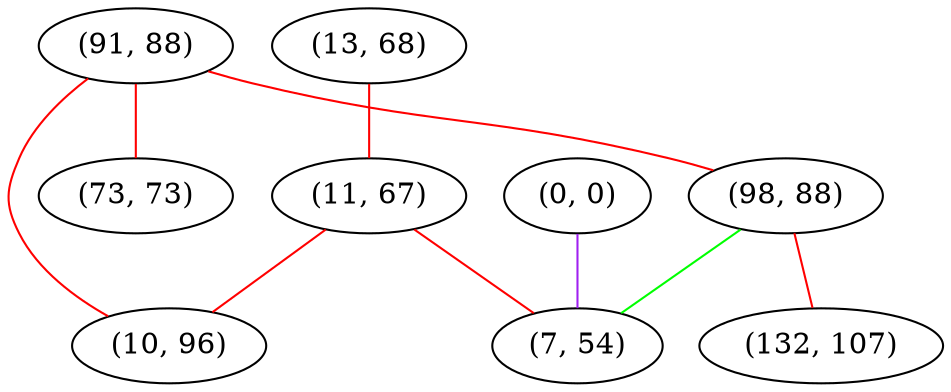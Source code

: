 graph "" {
"(0, 0)";
"(91, 88)";
"(13, 68)";
"(11, 67)";
"(73, 73)";
"(98, 88)";
"(10, 96)";
"(7, 54)";
"(132, 107)";
"(0, 0)" -- "(7, 54)"  [color=purple, key=0, weight=4];
"(91, 88)" -- "(10, 96)"  [color=red, key=0, weight=1];
"(91, 88)" -- "(73, 73)"  [color=red, key=0, weight=1];
"(91, 88)" -- "(98, 88)"  [color=red, key=0, weight=1];
"(13, 68)" -- "(11, 67)"  [color=red, key=0, weight=1];
"(11, 67)" -- "(10, 96)"  [color=red, key=0, weight=1];
"(11, 67)" -- "(7, 54)"  [color=red, key=0, weight=1];
"(98, 88)" -- "(7, 54)"  [color=green, key=0, weight=2];
"(98, 88)" -- "(132, 107)"  [color=red, key=0, weight=1];
}
